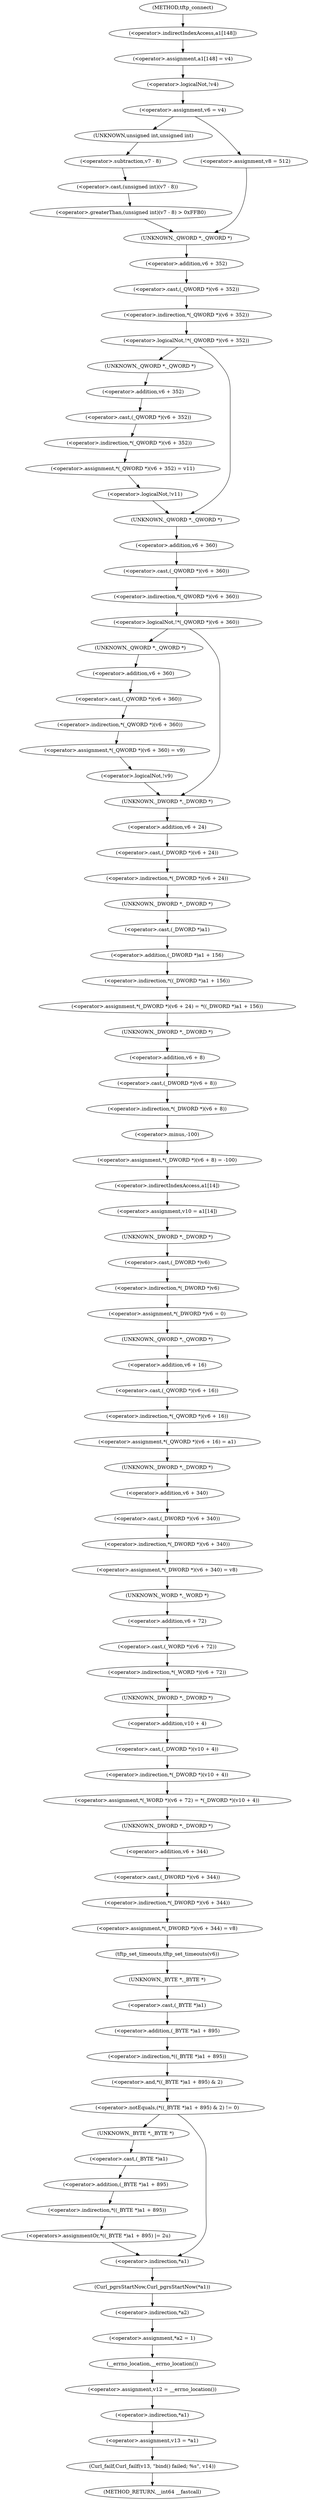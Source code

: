 digraph tftp_connect {  
"1000127" [label = "(<operator>.assignment,a1[148] = v4)" ]
"1000128" [label = "(<operator>.indirectIndexAccess,a1[148])" ]
"1000133" [label = "(<operator>.logicalNot,!v4)" ]
"1000136" [label = "(<operator>.assignment,v6 = v4)" ]
"1000143" [label = "(<operator>.greaterThan,(unsigned int)(v7 - 8) > 0xFFB0)" ]
"1000144" [label = "(<operator>.cast,(unsigned int)(v7 - 8))" ]
"1000145" [label = "(UNKNOWN,unsigned int,unsigned int)" ]
"1000146" [label = "(<operator>.subtraction,v7 - 8)" ]
"1000153" [label = "(<operator>.assignment,v8 = 512)" ]
"1000157" [label = "(<operator>.logicalNot,!*(_QWORD *)(v6 + 352))" ]
"1000158" [label = "(<operator>.indirection,*(_QWORD *)(v6 + 352))" ]
"1000159" [label = "(<operator>.cast,(_QWORD *)(v6 + 352))" ]
"1000160" [label = "(UNKNOWN,_QWORD *,_QWORD *)" ]
"1000161" [label = "(<operator>.addition,v6 + 352)" ]
"1000165" [label = "(<operator>.assignment,*(_QWORD *)(v6 + 352) = v11)" ]
"1000166" [label = "(<operator>.indirection,*(_QWORD *)(v6 + 352))" ]
"1000167" [label = "(<operator>.cast,(_QWORD *)(v6 + 352))" ]
"1000168" [label = "(UNKNOWN,_QWORD *,_QWORD *)" ]
"1000169" [label = "(<operator>.addition,v6 + 352)" ]
"1000174" [label = "(<operator>.logicalNot,!v11)" ]
"1000178" [label = "(<operator>.logicalNot,!*(_QWORD *)(v6 + 360))" ]
"1000179" [label = "(<operator>.indirection,*(_QWORD *)(v6 + 360))" ]
"1000180" [label = "(<operator>.cast,(_QWORD *)(v6 + 360))" ]
"1000181" [label = "(UNKNOWN,_QWORD *,_QWORD *)" ]
"1000182" [label = "(<operator>.addition,v6 + 360)" ]
"1000186" [label = "(<operator>.assignment,*(_QWORD *)(v6 + 360) = v9)" ]
"1000187" [label = "(<operator>.indirection,*(_QWORD *)(v6 + 360))" ]
"1000188" [label = "(<operator>.cast,(_QWORD *)(v6 + 360))" ]
"1000189" [label = "(UNKNOWN,_QWORD *,_QWORD *)" ]
"1000190" [label = "(<operator>.addition,v6 + 360)" ]
"1000195" [label = "(<operator>.logicalNot,!v9)" ]
"1000198" [label = "(<operator>.assignment,*(_DWORD *)(v6 + 24) = *((_DWORD *)a1 + 156))" ]
"1000199" [label = "(<operator>.indirection,*(_DWORD *)(v6 + 24))" ]
"1000200" [label = "(<operator>.cast,(_DWORD *)(v6 + 24))" ]
"1000201" [label = "(UNKNOWN,_DWORD *,_DWORD *)" ]
"1000202" [label = "(<operator>.addition,v6 + 24)" ]
"1000205" [label = "(<operator>.indirection,*((_DWORD *)a1 + 156))" ]
"1000206" [label = "(<operator>.addition,(_DWORD *)a1 + 156)" ]
"1000207" [label = "(<operator>.cast,(_DWORD *)a1)" ]
"1000208" [label = "(UNKNOWN,_DWORD *,_DWORD *)" ]
"1000211" [label = "(<operator>.assignment,*(_DWORD *)(v6 + 8) = -100)" ]
"1000212" [label = "(<operator>.indirection,*(_DWORD *)(v6 + 8))" ]
"1000213" [label = "(<operator>.cast,(_DWORD *)(v6 + 8))" ]
"1000214" [label = "(UNKNOWN,_DWORD *,_DWORD *)" ]
"1000215" [label = "(<operator>.addition,v6 + 8)" ]
"1000218" [label = "(<operator>.minus,-100)" ]
"1000220" [label = "(<operator>.assignment,v10 = a1[14])" ]
"1000222" [label = "(<operator>.indirectIndexAccess,a1[14])" ]
"1000225" [label = "(<operator>.assignment,*(_DWORD *)v6 = 0)" ]
"1000226" [label = "(<operator>.indirection,*(_DWORD *)v6)" ]
"1000227" [label = "(<operator>.cast,(_DWORD *)v6)" ]
"1000228" [label = "(UNKNOWN,_DWORD *,_DWORD *)" ]
"1000231" [label = "(<operator>.assignment,*(_QWORD *)(v6 + 16) = a1)" ]
"1000232" [label = "(<operator>.indirection,*(_QWORD *)(v6 + 16))" ]
"1000233" [label = "(<operator>.cast,(_QWORD *)(v6 + 16))" ]
"1000234" [label = "(UNKNOWN,_QWORD *,_QWORD *)" ]
"1000235" [label = "(<operator>.addition,v6 + 16)" ]
"1000239" [label = "(<operator>.assignment,*(_DWORD *)(v6 + 340) = v8)" ]
"1000240" [label = "(<operator>.indirection,*(_DWORD *)(v6 + 340))" ]
"1000241" [label = "(<operator>.cast,(_DWORD *)(v6 + 340))" ]
"1000242" [label = "(UNKNOWN,_DWORD *,_DWORD *)" ]
"1000243" [label = "(<operator>.addition,v6 + 340)" ]
"1000247" [label = "(<operator>.assignment,*(_WORD *)(v6 + 72) = *(_DWORD *)(v10 + 4))" ]
"1000248" [label = "(<operator>.indirection,*(_WORD *)(v6 + 72))" ]
"1000249" [label = "(<operator>.cast,(_WORD *)(v6 + 72))" ]
"1000250" [label = "(UNKNOWN,_WORD *,_WORD *)" ]
"1000251" [label = "(<operator>.addition,v6 + 72)" ]
"1000254" [label = "(<operator>.indirection,*(_DWORD *)(v10 + 4))" ]
"1000255" [label = "(<operator>.cast,(_DWORD *)(v10 + 4))" ]
"1000256" [label = "(UNKNOWN,_DWORD *,_DWORD *)" ]
"1000257" [label = "(<operator>.addition,v10 + 4)" ]
"1000260" [label = "(<operator>.assignment,*(_DWORD *)(v6 + 344) = v8)" ]
"1000261" [label = "(<operator>.indirection,*(_DWORD *)(v6 + 344))" ]
"1000262" [label = "(<operator>.cast,(_DWORD *)(v6 + 344))" ]
"1000263" [label = "(UNKNOWN,_DWORD *,_DWORD *)" ]
"1000264" [label = "(<operator>.addition,v6 + 344)" ]
"1000268" [label = "(tftp_set_timeouts,tftp_set_timeouts(v6))" ]
"1000271" [label = "(<operator>.notEquals,(*((_BYTE *)a1 + 895) & 2) != 0)" ]
"1000272" [label = "(<operator>.and,*((_BYTE *)a1 + 895) & 2)" ]
"1000273" [label = "(<operator>.indirection,*((_BYTE *)a1 + 895))" ]
"1000274" [label = "(<operator>.addition,(_BYTE *)a1 + 895)" ]
"1000275" [label = "(<operator>.cast,(_BYTE *)a1)" ]
"1000276" [label = "(UNKNOWN,_BYTE *,_BYTE *)" ]
"1000283" [label = "(<operators>.assignmentOr,*((_BYTE *)a1 + 895) |= 2u)" ]
"1000284" [label = "(<operator>.indirection,*((_BYTE *)a1 + 895))" ]
"1000285" [label = "(<operator>.addition,(_BYTE *)a1 + 895)" ]
"1000286" [label = "(<operator>.cast,(_BYTE *)a1)" ]
"1000287" [label = "(UNKNOWN,_BYTE *,_BYTE *)" ]
"1000292" [label = "(Curl_pgrsStartNow,Curl_pgrsStartNow(*a1))" ]
"1000293" [label = "(<operator>.indirection,*a1)" ]
"1000295" [label = "(<operator>.assignment,*a2 = 1)" ]
"1000296" [label = "(<operator>.indirection,*a2)" ]
"1000300" [label = "(<operator>.assignment,v12 = __errno_location())" ]
"1000302" [label = "(__errno_location,__errno_location())" ]
"1000303" [label = "(<operator>.assignment,v13 = *a1)" ]
"1000305" [label = "(<operator>.indirection,*a1)" ]
"1000307" [label = "(Curl_failf,Curl_failf(v13, \"bind() failed; %s\", v14))" ]
"1000112" [label = "(METHOD,tftp_connect)" ]
"1000312" [label = "(METHOD_RETURN,__int64 __fastcall)" ]
  "1000127" -> "1000133" 
  "1000128" -> "1000127" 
  "1000133" -> "1000136" 
  "1000136" -> "1000145" 
  "1000136" -> "1000153" 
  "1000143" -> "1000160" 
  "1000144" -> "1000143" 
  "1000145" -> "1000146" 
  "1000146" -> "1000144" 
  "1000153" -> "1000160" 
  "1000157" -> "1000168" 
  "1000157" -> "1000181" 
  "1000158" -> "1000157" 
  "1000159" -> "1000158" 
  "1000160" -> "1000161" 
  "1000161" -> "1000159" 
  "1000165" -> "1000174" 
  "1000166" -> "1000165" 
  "1000167" -> "1000166" 
  "1000168" -> "1000169" 
  "1000169" -> "1000167" 
  "1000174" -> "1000181" 
  "1000178" -> "1000189" 
  "1000178" -> "1000201" 
  "1000179" -> "1000178" 
  "1000180" -> "1000179" 
  "1000181" -> "1000182" 
  "1000182" -> "1000180" 
  "1000186" -> "1000195" 
  "1000187" -> "1000186" 
  "1000188" -> "1000187" 
  "1000189" -> "1000190" 
  "1000190" -> "1000188" 
  "1000195" -> "1000201" 
  "1000198" -> "1000214" 
  "1000199" -> "1000208" 
  "1000200" -> "1000199" 
  "1000201" -> "1000202" 
  "1000202" -> "1000200" 
  "1000205" -> "1000198" 
  "1000206" -> "1000205" 
  "1000207" -> "1000206" 
  "1000208" -> "1000207" 
  "1000211" -> "1000222" 
  "1000212" -> "1000218" 
  "1000213" -> "1000212" 
  "1000214" -> "1000215" 
  "1000215" -> "1000213" 
  "1000218" -> "1000211" 
  "1000220" -> "1000228" 
  "1000222" -> "1000220" 
  "1000225" -> "1000234" 
  "1000226" -> "1000225" 
  "1000227" -> "1000226" 
  "1000228" -> "1000227" 
  "1000231" -> "1000242" 
  "1000232" -> "1000231" 
  "1000233" -> "1000232" 
  "1000234" -> "1000235" 
  "1000235" -> "1000233" 
  "1000239" -> "1000250" 
  "1000240" -> "1000239" 
  "1000241" -> "1000240" 
  "1000242" -> "1000243" 
  "1000243" -> "1000241" 
  "1000247" -> "1000263" 
  "1000248" -> "1000256" 
  "1000249" -> "1000248" 
  "1000250" -> "1000251" 
  "1000251" -> "1000249" 
  "1000254" -> "1000247" 
  "1000255" -> "1000254" 
  "1000256" -> "1000257" 
  "1000257" -> "1000255" 
  "1000260" -> "1000268" 
  "1000261" -> "1000260" 
  "1000262" -> "1000261" 
  "1000263" -> "1000264" 
  "1000264" -> "1000262" 
  "1000268" -> "1000276" 
  "1000271" -> "1000287" 
  "1000271" -> "1000293" 
  "1000272" -> "1000271" 
  "1000273" -> "1000272" 
  "1000274" -> "1000273" 
  "1000275" -> "1000274" 
  "1000276" -> "1000275" 
  "1000283" -> "1000293" 
  "1000284" -> "1000283" 
  "1000285" -> "1000284" 
  "1000286" -> "1000285" 
  "1000287" -> "1000286" 
  "1000292" -> "1000296" 
  "1000293" -> "1000292" 
  "1000295" -> "1000302" 
  "1000296" -> "1000295" 
  "1000300" -> "1000305" 
  "1000302" -> "1000300" 
  "1000303" -> "1000307" 
  "1000305" -> "1000303" 
  "1000307" -> "1000312" 
  "1000112" -> "1000128" 
}

